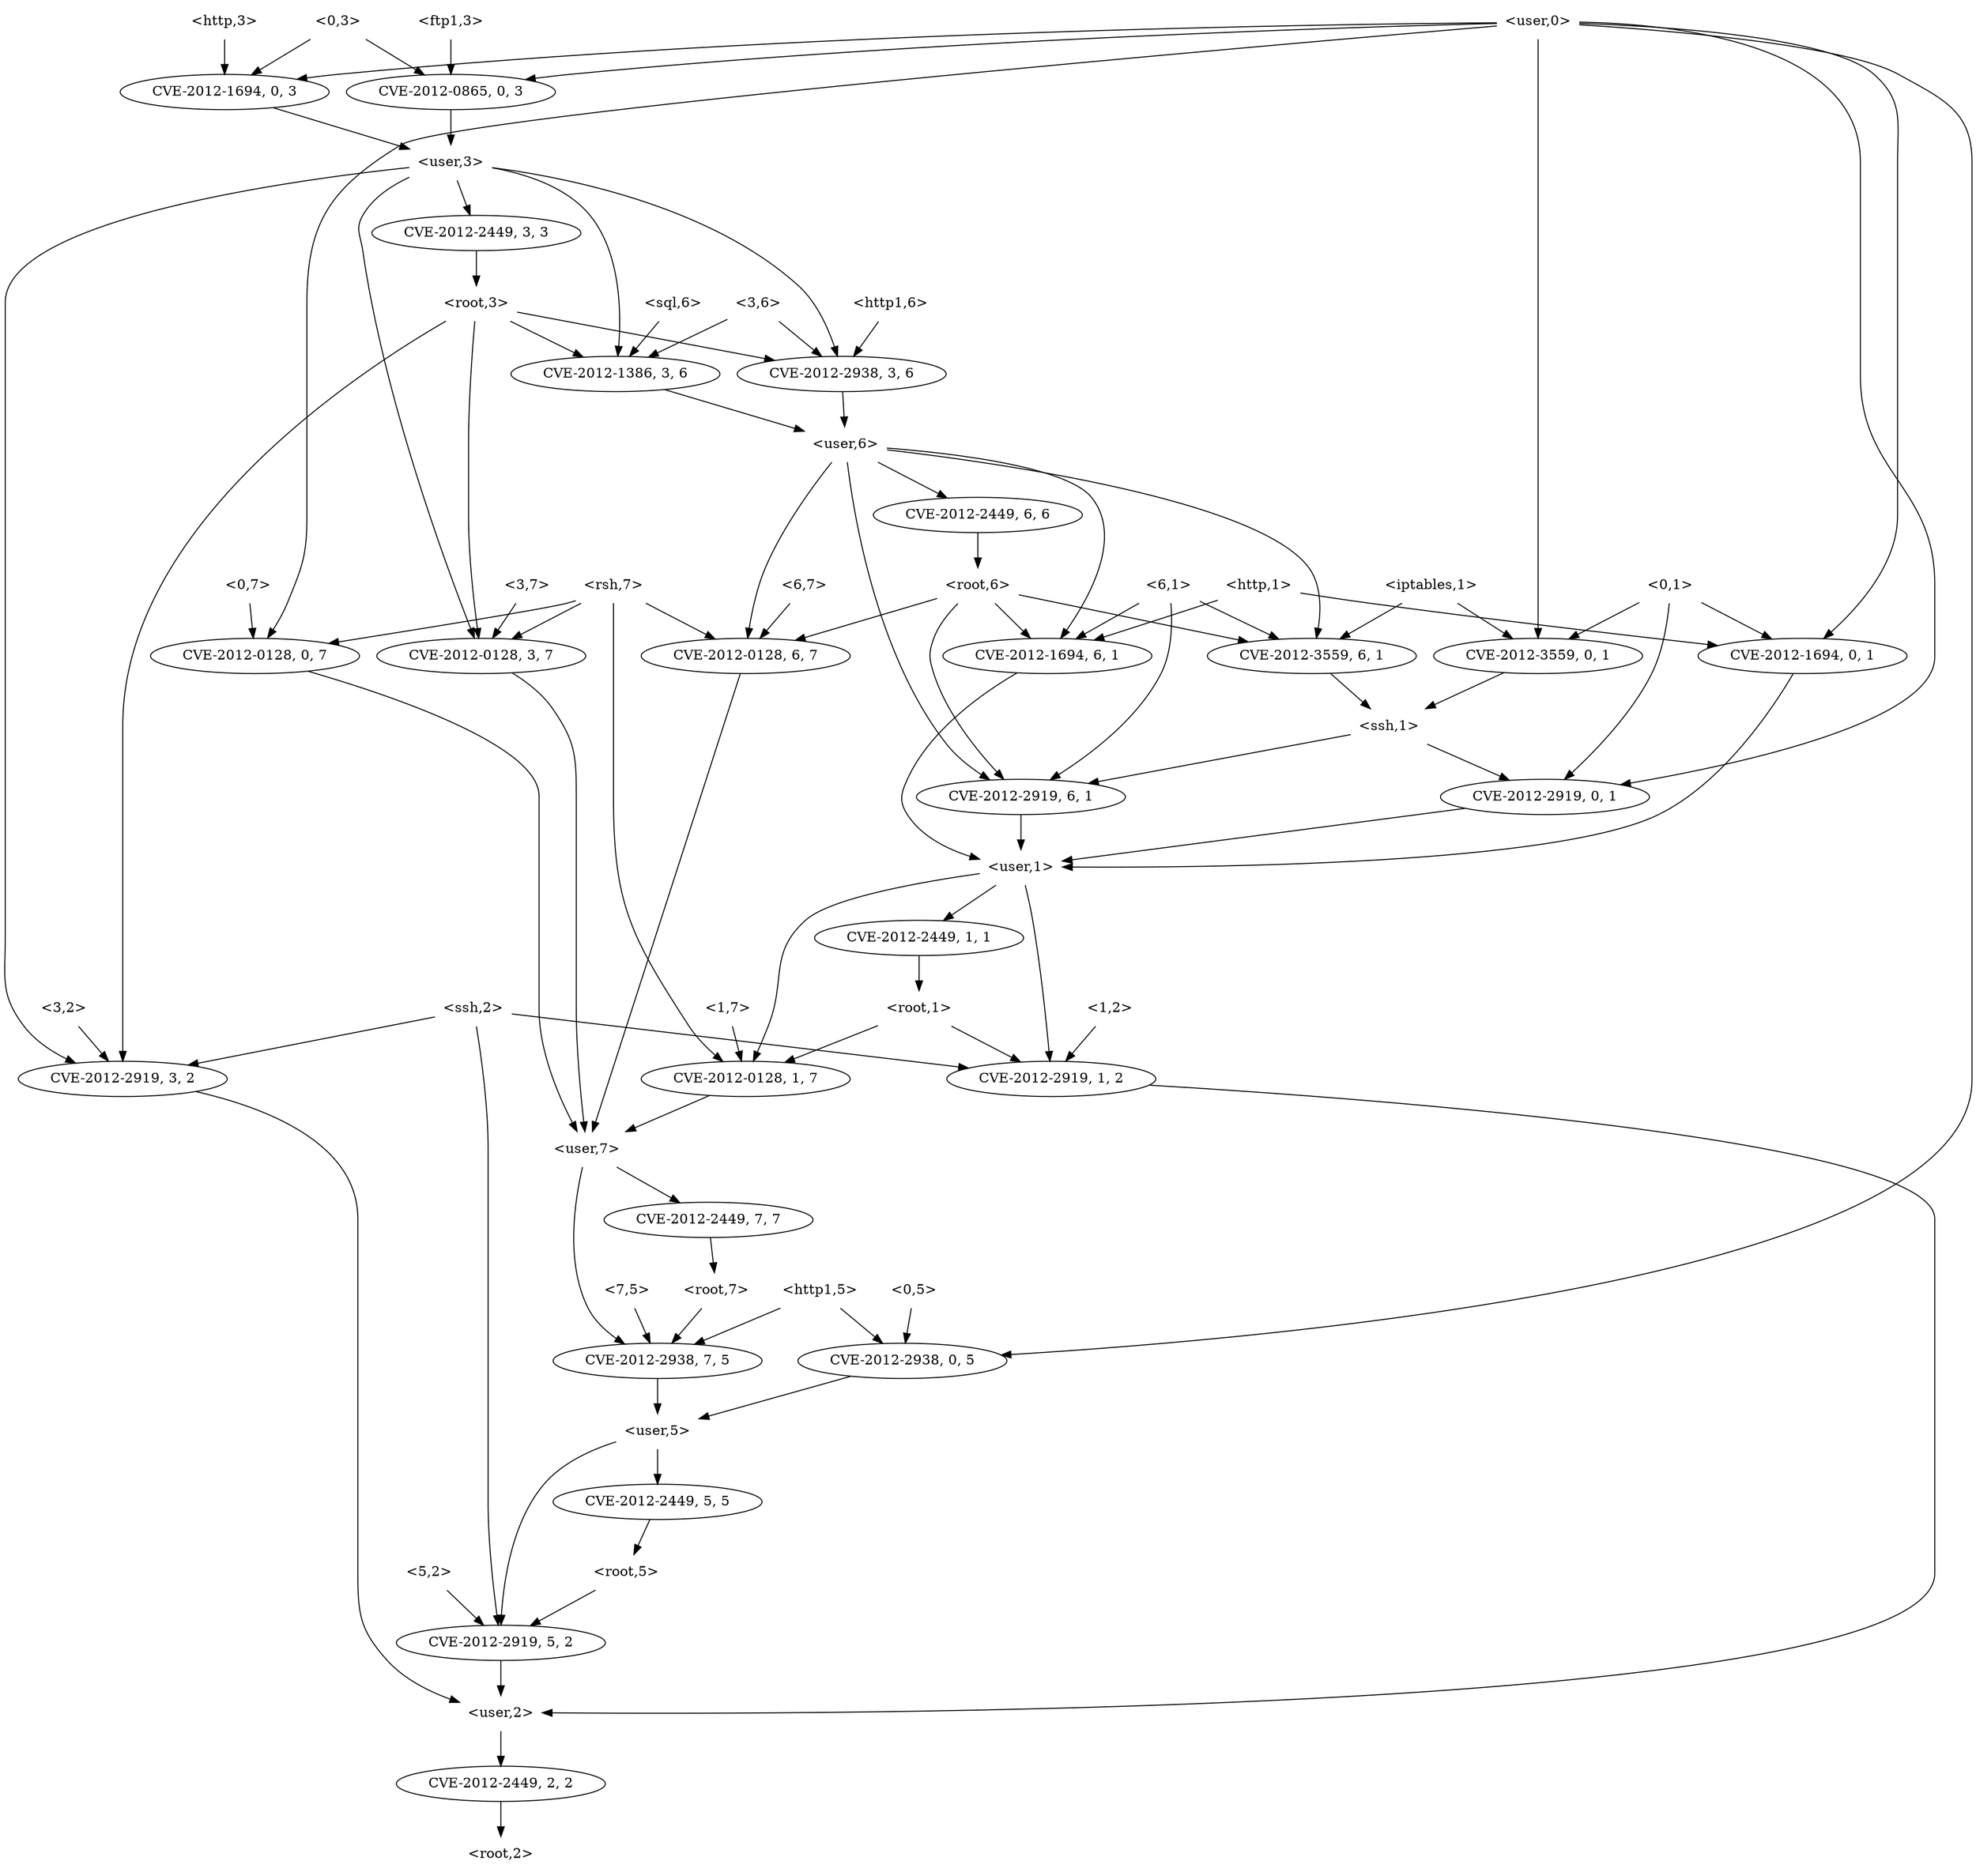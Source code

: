 strict digraph {
	graph [bb="0,0,1818,1908"];
	node [label="\N"];
	"<root,5>"	 [height=0.5,
		pos="847,306",
		shape=plaintext,
		width=0.89583];
	"<v_ssh,5,2>"	 [height=0.5,
		label=<CVE-2012-2919, 5, 2>,
		pos="847,234",
		width=2.4499];
	"<root,5>" -> "<v_ssh,5,2>"	 [pos="e,847,252.1 847,287.7 847,279.98 847,270.71 847,262.11"];
	"<user,2>"	 [height=0.5,
		pos="982,162",
		shape=plaintext,
		width=0.91667];
	"<v_ssh,5,2>" -> "<user,2>"	 [pos="e,949.13,180.04 877.63,217.12 896.12,207.53 919.92,195.19 940.13,184.71"];
	"<0,3>"	 [height=0.5,
		pos="186,1890",
		shape=plaintext,
		width=0.75];
	"<v_ftp1,0,3>"	 [height=0.5,
		label=<CVE-2012-0865, 0, 3>,
		pos="283,1818",
		width=2.4499];
	"<0,3>" -> "<v_ftp1,0,3>"	 [pos="e,259.97,1835.6 209.98,1871.7 222.61,1862.6 238.27,1851.3 251.83,1841.5"];
	"<v_http,0,3>"	 [height=0.5,
		label=<CVE-2012-1694, 0, 3>,
		pos="88,1818",
		width=2.4499];
	"<0,3>" -> "<v_http,0,3>"	 [pos="e,111.05,1835.5 162.03,1871.9 149.17,1862.7 133.17,1851.3 119.34,1841.4"];
	"<user,3>"	 [height=0.5,
		pos="526,1746",
		shape=plaintext,
		width=0.91667];
	"<v_ftp1,0,3>" -> "<user,3>"	 [pos="e,492.78,1756.6 331.88,1802.9 376.15,1790.2 440.73,1771.6 483.05,1759.4"];
	"<v_http,0,3>" -> "<user,3>"	 [pos="e,492.67,1752 152.55,1805.6 163.7,1803.7 175.18,1801.8 186,1800 292.37,1782.5 417.72,1763.3 482.44,1753.5"];
	"<0,5>"	 [height=0.5,
		pos="425,594",
		shape=plaintext,
		width=0.75];
	"<v_http1,0,5>"	 [height=0.5,
		label=<CVE-2012-2938, 0, 5>,
		pos="441,522",
		width=2.4499];
	"<0,5>" -> "<v_http1,0,5>"	 [pos="e,437.09,540.1 428.96,575.7 430.72,567.98 432.84,558.71 434.8,550.11"];
	"<user,5>"	 [height=0.5,
		pos="661,450",
		shape=plaintext,
		width=0.91667];
	"<v_http1,0,5>" -> "<user,5>"	 [pos="e,627.99,461.5 486.58,506.5 525.29,494.18 580.42,476.64 618.28,464.59"];
	"<root,3>"	 [height=0.5,
		pos="749,1602",
		shape=plaintext,
		width=0.89583];
	"<v_rsh,3,7>"	 [height=0.5,
		label=<CVE-2012-0128, 3, 7>,
		pos="188,1242",
		width=2.4499];
	"<root,3>" -> "<v_rsh,3,7>"	 [pos="e,201.18,1260 740.93,1583.8 730.95,1564.1 712.26,1532 688,1512 533.63,1384.5 439.82,1445.7 275,1332 248.85,1314 224.05,1287.3 207.67\
,1267.9"];
	"<v_sql,3,6>"	 [height=0.5,
		label=<CVE-2012-1386, 3, 6>,
		pos="868,1530",
		width=2.4499];
	"<root,3>" -> "<v_sql,3,6>"	 [pos="e,840.42,1547.2 778.11,1583.9 794.28,1574.4 814.55,1562.4 831.74,1552.3"];
	"<v_ssh,3,2>"	 [height=0.5,
		label=<CVE-2012-2919, 3, 2>,
		pos="1660,810",
		width=2.4499];
	"<root,3>" -> "<v_ssh,3,2>"	 [pos="e,1660,828.05 748.34,1583.8 748.54,1563.8 752.07,1531.1 771,1512 772.77,1510.2 1469.6,1332.8 1472,1332 1559.5,1302.3 1660,1335.4\
 1660,1243 1660,1243 1660,1243 1660,953 1660,913 1660,866.65 1660,838.08"];
	"<v_http1,3,6>"	 [height=0.5,
		label=<CVE-2012-2938, 3, 6>,
		pos="591,1530",
		width=2.4499];
	"<root,3>" -> "<v_http1,3,6>"	 [pos="e,626.06,1546.5 716.65,1586.7 693.17,1576.3 661.12,1562.1 635.27,1550.6"];
	"<user,7>"	 [height=0.5,
		pos="537,738",
		shape=plaintext,
		width=0.91667];
	"<v_rsh,3,7>" -> "<user,7>"	 [pos="e,503.76,743.66 214.84,1224.7 249.38,1201.5 305,1155.4 305,1099 305,1099 305,1099 305,881 305,793.41 426.79,758.2 493.88,745.45"];
	"<user,6>"	 [height=0.5,
		pos="865,1458",
		shape=plaintext,
		width=0.91667];
	"<v_sql,3,6>" -> "<user,6>"	 [pos="e,865.73,1476.1 867.26,1511.7 866.93,1504 866.53,1494.7 866.16,1486.1"];
	"<v_ssh,3,2>" -> "<user,2>"	 [pos="e,998.49,180.23 1573.4,806.47 1406.8,799.25 1058,771.63 1058,667 1058,667 1058,667 1058,305 1058,259.64 1027.5,214.75 1005.1,187.95"];
	"<v_http1,3,6>" -> "<user,6>"	 [pos="e,831.73,1467.5 643.83,1515.5 695.66,1502.3 773.73,1482.3 821.92,1470"];
	"<0,1>"	 [height=0.5,
		pos="1436,1314",
		shape=plaintext,
		width=0.75];
	"<v_http,0,1>"	 [height=0.5,
		label=<CVE-2012-1694, 0, 1>,
		pos="1544,1242",
		width=2.4499];
	"<0,1>" -> "<v_http,0,1>"	 [pos="e,1518.6,1259.5 1462.4,1295.9 1476.7,1286.6 1494.6,1275 1509.9,1265.1"];
	"<v_iptables,0,1>"	 [height=0.5,
		label=<CVE-2012-3559, 0, 1>,
		pos="1312,1242",
		width=2.4499];
	"<0,1>" -> "<v_iptables,0,1>"	 [pos="e,1340.4,1259.1 1408.8,1297.6 1391.3,1287.8 1368.4,1274.8 1349.2,1264"];
	"<v_ssh,0,1>"	 [height=0.5,
		label=<CVE-2012-2919, 0, 1>,
		pos="1293,1098",
		width=2.4499];
	"<0,1>" -> "<v_ssh,0,1>"	 [pos="e,1313.6,1115.9 1433.2,1295.7 1429.6,1277 1422.2,1247 1409,1224 1385.9,1183.7 1347.6,1145.9 1321.4,1122.6"];
	"<user,1>"	 [height=0.5,
		pos="959,1026",
		shape=plaintext,
		width=0.91667];
	"<v_http,0,1>" -> "<user,1>"	 [pos="e,992.02,1028.2 1533.6,1224 1511.8,1189.9 1457.6,1113.9 1390,1080 1322.6,1046.2 1097.5,1032.9 1002.2,1028.6"];
	"<ssh,1>"	 [height=0.5,
		pos="1205,1170",
		shape=plaintext,
		width=0.84028];
	"<v_iptables,0,1>" -> "<ssh,1>"	 [pos="e,1231,1188 1286.9,1224.6 1272.9,1215.4 1255.1,1203.8 1239.8,1193.8"];
	"<v_ssh,0,1>" -> "<user,1>"	 [pos="e,992.37,1034 1233.7,1084.6 1167.4,1070.7 1061.6,1048.5 1002.5,1036.1"];
	"<root,7>"	 [height=0.5,
		pos="592,594",
		shape=plaintext,
		width=0.89583];
	"<v_http1,7,5>"	 [height=0.5,
		label=<CVE-2012-2938, 7, 5>,
		pos="653,522",
		width=2.4499];
	"<root,7>" -> "<v_http1,7,5>"	 [pos="e,638.09,540.1 607.08,575.7 614.39,567.3 623.31,557.07 631.34,547.86"];
	"<v_http1,7,5>" -> "<user,5>"	 [pos="e,659.05,468.1 654.98,503.7 655.86,495.98 656.92,486.71 657.9,478.11"];
	"<http,1>"	 [height=0.5,
		pos="1194,1314",
		shape=plaintext,
		width=0.89583];
	"<v_http,6,1>"	 [height=0.5,
		label=<CVE-2012-1694, 6, 1>,
		pos="847,1242",
		width=2.4499];
	"<http,1>" -> "<v_http,6,1>"	 [pos="e,907.39,1255.2 1161.7,1306.5 1106.3,1295.3 992.15,1272.3 917.63,1257.2"];
	"<http,1>" -> "<v_http,0,1>"	 [pos="e,1474.9,1253.3 1226.4,1302.7 1234.4,1300.3 1243,1297.9 1251,1296 1322.8,1278.9 1405.6,1264.4 1464.8,1254.9"];
	"<v_http,6,1>" -> "<user,1>"	 [pos="e,925.6,1037.3 844.31,1223.8 840.35,1192.4 836.31,1124.8 866,1080 877.8,1062.2 897.76,1049.7 916.16,1041.3"];
	"<v_ssh,6,1>"	 [height=0.5,
		label=<CVE-2012-2919, 6, 1>,
		pos="963,1098",
		width=2.4499];
	"<v_ssh,6,1>" -> "<user,1>"	 [pos="e,959.98,1044.1 962.01,1079.7 961.57,1072 961.04,1062.7 960.55,1054.1"];
	"<v_ssh,1,2>"	 [height=0.5,
		label=<CVE-2012-2919, 1, 2>,
		pos="904,810",
		width=2.4499];
	"<user,1>" -> "<v_ssh,1,2>"	 [pos="e,918.63,827.96 959.6,1007.9 960.09,977.84 958.59,913.84 940,864 936.36,854.25 930.58,844.56 924.7,836.17"];
	"<v_root,1,1>"	 [height=0.5,
		label=<CVE-2012-2449, 1, 1>,
		pos="841,954",
		width=2.4499];
	"<user,1>" -> "<v_root,1,1>"	 [pos="e,868.35,971.23 930.13,1007.9 914.24,998.45 894.37,986.66 877.42,976.61"];
	"<v_rsh,1,7>"	 [height=0.5,
		label=<CVE-2012-0128, 1, 7>,
		pos="655,810",
		width=2.4499];
	"<user,1>" -> "<v_rsh,1,7>"	 [pos="e,667.63,828.27 925.74,1025.2 879.95,1023.7 797.14,1014.8 744,972 702.36,938.46 717.87,910.23 691,864 685.69,854.86 679.36,845.21\
 673.51,836.68"];
	"<user,7>" -> "<v_http1,7,5>"	 [pos="e,655.77,540.25 570.38,727.59 592.15,719.63 619.18,705.94 634,684 661.15,643.8 660.36,584.76 656.94,550.46"];
	"<v_root,7,7>"	 [height=0.5,
		label=<CVE-2012-2449, 7, 7>,
		pos="537,666",
		width=2.4499];
	"<user,7>" -> "<v_root,7,7>"	 [pos="e,537,684.1 537,719.7 537,711.98 537,702.71 537,694.11"];
	"<ssh,1>" -> "<v_ssh,0,1>"	 [pos="e,1272.1,1115.6 1226.8,1151.7 1238,1142.7 1251.9,1131.7 1264,1122"];
	"<ssh,1>" -> "<v_ssh,6,1>"	 [pos="e,1011.8,1113.1 1174.4,1160.1 1136,1149.1 1069.6,1129.8 1021.5,1115.9"];
	"<http1,5>"	 [height=0.5,
		pos="506,594",
		shape=plaintext,
		width=0.97917];
	"<http1,5>" -> "<v_http1,7,5>"	 [pos="e,619.76,538.83 541.58,576.05 562.4,566.14 588.81,553.57 610.69,543.15"];
	"<http1,5>" -> "<v_http1,0,5>"	 [pos="e,456.88,540.1 489.93,575.7 482.06,567.22 472.44,556.86 463.83,547.58"];
	"<v_root,7,7>" -> "<root,7>"	 [pos="e,578.43,612.28 550.31,648.05 556.84,639.75 564.83,629.58 572.06,620.38"];
	"<v_root,3,3>"	 [height=0.5,
		label=<CVE-2012-2449, 3, 3>,
		pos="668,1674",
		width=2.4499];
	"<v_root,3,3>" -> "<root,3>"	 [pos="e,729.1,1620.2 687.2,1656.4 697.36,1647.6 710.03,1636.7 721.24,1627"];
	"<6,1>"	 [height=0.5,
		pos="1018,1314",
		shape=plaintext,
		width=0.75];
	"<6,1>" -> "<v_http,6,1>"	 [pos="e,884.46,1258.3 990.9,1301.9 964.87,1291.3 925.01,1274.9 893.83,1262.2"];
	"<v_iptables,6,1>"	 [height=0.5,
		label=<CVE-2012-3559, 6, 1>,
		pos="1117,1242",
		width=2.4499];
	"<6,1>" -> "<v_iptables,6,1>"	 [pos="e,1093.7,1259.5 1042.2,1295.9 1055.2,1286.7 1071.4,1275.3 1085.3,1265.4"];
	"<6,1>" -> "<v_ssh,6,1>"	 [pos="e,967.58,1116.2 1013.6,1295.6 1006.2,1266.1 990.54,1204.2 977,1152 974.82,1143.6 972.41,1134.4 970.21,1126.1"];
	"<v_iptables,6,1>" -> "<ssh,1>"	 [pos="e,1183.4,1188.2 1137.9,1224.4 1149,1215.5 1162.9,1204.5 1175.2,1194.7"];
	"<iptables,1>"	 [height=0.5,
		pos="1303,1314",
		shape=plaintext,
		width=1.1944];
	"<iptables,1>" -> "<v_iptables,6,1>"	 [pos="e,1157,1258.1 1259.9,1296.8 1232,1286.3 1195.7,1272.6 1166.6,1261.7"];
	"<iptables,1>" -> "<v_iptables,0,1>"	 [pos="e,1309.8,1260.1 1305.2,1295.7 1306.2,1288 1307.4,1278.7 1308.5,1270.1"];
	"<sql,6>"	 [height=0.5,
		pos="868,1602",
		shape=plaintext,
		width=0.8125];
	"<sql,6>" -> "<v_sql,3,6>"	 [pos="e,868,1548.1 868,1583.7 868,1576 868,1566.7 868,1558.1"];
	"<root,1>"	 [height=0.5,
		pos="826,882",
		shape=plaintext,
		width=0.89583];
	"<root,1>" -> "<v_ssh,1,2>"	 [pos="e,885.48,827.62 845.28,863.7 855.16,854.84 867.32,843.92 878.01,834.33"];
	"<root,1>" -> "<v_rsh,1,7>"	 [pos="e,692.51,826.35 793.43,867.67 767.58,857.08 731.07,842.14 702.04,830.26"];
	"<v_ssh,1,2>" -> "<user,2>"	 [pos="e,982,180.05 920.54,792.27 943.44,767.26 982,717.63 982,667 982,667 982,667 982,305 982,265 982,218.65 982,190.08"];
	"<v_rsh,1,7>" -> "<user,7>"	 [pos="e,565.87,756.12 627.63,792.76 611.86,783.41 591.81,771.52 574.58,761.29"];
	"<v_rsh,6,7>"	 [height=0.5,
		label=<CVE-2012-0128, 6, 7>,
		pos="615,1242",
		width=2.4499];
	"<v_rsh,6,7>" -> "<user,7>"	 [pos="e,537,756.05 598.46,1224.3 575.56,1199.3 537,1149.6 537,1099 537,1099 537,1099 537,881 537,841 537,794.65 537,766.08"];
	"<user,3>" -> "<v_rsh,3,7>"	 [pos="e,195.49,1260.2 512.35,1728 468.5,1672.8 328.43,1493.3 232,1332 219.83,1311.7 208.04,1287.5 199.73,1269.5"];
	"<user,3>" -> "<v_sql,3,6>"	 [pos="e,854.91,1547.9 559.07,1745.6 608.51,1745 702.53,1737.3 765,1692 810.18,1659.3 798.21,1630.5 829,1584 835.15,1574.7 842.27,1564.8\
 848.73,1556.1"];
	"<user,3>" -> "<v_ssh,3,2>"	 [pos="e,1676.1,827.81 559.04,1742.8 711.89,1732.3 1343,1684 1343,1603 1343,1603 1343,1603 1343,1529 1343,1313 1736,1459 1736,1243 1736\
,1243 1736,1243 1736,953 1736,907.39 1705.1,862.25 1682.8,835.5"];
	"<user,3>" -> "<v_http1,3,6>"	 [pos="e,571.79,1547.7 524.8,1727.7 523.39,1697.2 523.5,1632.7 545,1584 549.68,1573.4 557.21,1563.4 564.84,1555"];
	"<user,3>" -> "<v_root,3,3>"	 [pos="e,635.89,1690.8 559.29,1728.6 579.43,1718.7 605.27,1705.9 626.7,1695.4"];
	"<1,7>"	 [height=0.5,
		pos="655,882",
		shape=plaintext,
		width=0.75];
	"<1,7>" -> "<v_rsh,1,7>"	 [pos="e,655,828.1 655,863.7 655,855.98 655,846.71 655,838.11"];
	"<v_root,2,2>"	 [height=0.5,
		label=<CVE-2012-2449, 2, 2>,
		pos="982,90",
		width=2.4499];
	"<user,2>" -> "<v_root,2,2>"	 [pos="e,982,108.1 982,143.7 982,135.98 982,126.71 982,118.11"];
	"<v_root,6,6>"	 [height=0.5,
		label=<CVE-2012-2449, 6, 6>,
		pos="749,1386",
		width=2.4499];
	"<root,6>"	 [height=0.5,
		pos="749,1314",
		shape=plaintext,
		width=0.89583];
	"<v_root,6,6>" -> "<root,6>"	 [pos="e,749,1332.1 749,1367.7 749,1360 749,1350.7 749,1342.1"];
	"<root,6>" -> "<v_http,6,1>"	 [pos="e,823.95,1259.5 772.97,1295.9 785.83,1286.7 801.83,1275.3 815.66,1265.4"];
	"<root,6>" -> "<v_iptables,6,1>"	 [pos="e,1054.9,1254.8 781.34,1306.8 839.95,1295.7 965.06,1271.9 1044.9,1256.7"];
	"<root,6>" -> "<v_rsh,6,7>"	 [pos="e,645.76,1259.1 716.56,1296.1 697.97,1286.3 674.5,1274.1 654.8,1263.8"];
	"<root,6>" -> "<v_ssh,6,1>"	 [pos="e,912.03,1112.9 744.51,1296 740.53,1277 737.13,1246.2 750,1224 782.74,1167.6 851.84,1134 902.49,1116.1"];
	"<v_root,1,1>" -> "<root,1>"	 [pos="e,829.67,900.1 837.29,935.7 835.64,927.98 833.65,918.71 831.81,910.11"];
	"<3,7>"	 [height=0.5,
		pos="311,1314",
		shape=plaintext,
		width=0.75];
	"<3,7>" -> "<v_rsh,3,7>"	 [pos="e,216.5,1259.2 283.7,1297.5 266.55,1287.7 244.19,1275 225.4,1264.3"];
	"<v_root,5,5>"	 [height=0.5,
		label=<CVE-2012-2449, 5, 5>,
		pos="797,378",
		width=2.4499];
	"<user,5>" -> "<v_root,5,5>"	 [pos="e,765.94,394.99 694.27,431.88 713.14,422.16 736.89,409.94 756.8,399.69"];
	"<user,5>" -> "<v_ssh,5,2>"	 [pos="e,798.03,249.11 664.48,431.66 671.77,399.4 691.54,329.68 733,288 748.34,272.57 769.02,261.12 788.56,252.89"];
	"<v_root,5,5>" -> "<root,5>"	 [pos="e,834.66,324.28 809.1,360.05 814.97,351.84 822.15,341.79 828.67,332.66"];
	"<3,6>"	 [height=0.5,
		pos="671,1602",
		shape=plaintext,
		width=0.75];
	"<3,6>" -> "<v_sql,3,6>"	 [pos="e,819.9,1545.1 698.36,1587.7 701.26,1586.4 704.18,1585.1 707,1584 740.66,1570.6 779.2,1557.8 810.14,1548.2"];
	"<3,6>" -> "<v_http1,3,6>"	 [pos="e,610,1547.6 651.22,1583.7 641.1,1574.8 628.62,1563.9 617.66,1554.3"];
	"<3,2>"	 [height=0.5,
		pos="1791,882",
		shape=plaintext,
		width=0.75];
	"<3,2>" -> "<v_ssh,3,2>"	 [pos="e,1689.8,826.95 1763.9,866.5 1745.1,856.45 1719.7,842.92 1698.8,831.74"];
	"<7,5>"	 [height=0.5,
		pos="708,594",
		shape=plaintext,
		width=0.75];
	"<7,5>" -> "<v_http1,7,5>"	 [pos="e,666.44,540.1 694.4,575.7 687.88,567.39 679.93,557.28 672.75,548.14"];
	"<rsh,7>"	 [height=0.5,
		pos="498,1314",
		shape=plaintext,
		width=0.81944];
	"<v_rsh,0,7>"	 [height=0.5,
		label=<CVE-2012-0128, 0, 7>,
		pos="383,1242",
		width=2.4499];
	"<rsh,7>" -> "<v_rsh,0,7>"	 [pos="e,409.66,1259.2 469.87,1295.9 454.38,1286.5 435.01,1274.7 418.5,1264.6"];
	"<rsh,7>" -> "<v_rsh,3,7>"	 [pos="e,244.78,1255.8 468.28,1306.3 419.41,1295.3 320.93,1273 254.71,1258.1"];
	"<rsh,7>" -> "<v_rsh,6,7>"	 [pos="e,587.88,1259.2 526.62,1295.9 542.38,1286.5 562.08,1274.7 578.89,1264.6"];
	"<rsh,7>" -> "<v_rsh,1,7>"	 [pos="e,641.5,827.82 501.57,1295.9 505.38,1277.9 511.72,1248.9 518,1224 558.68,1062.9 548.96,1014.7 619,864 623.45,854.42 629.56,844.65\
 635.48,836.15"];
	"<v_rsh,0,7>" -> "<user,7>"	 [pos="e,509.45,756.18 390.89,1223.9 402.29,1197.7 422,1145.5 422,1099 422,1099 422,1099 422,881 422,829.97 467.41,787 501.16,762.11"];
	"<6,7>"	 [height=0.5,
		pos="670,1314",
		shape=plaintext,
		width=0.75];
	"<6,7>" -> "<v_rsh,6,7>"	 [pos="e,628.44,1260.1 656.4,1295.7 649.88,1287.4 641.93,1277.3 634.75,1268.1"];
	"<ssh,2>"	 [height=0.5,
		pos="1020,882",
		shape=plaintext,
		width=0.84028];
	"<ssh,2>" -> "<v_ssh,1,2>"	 [pos="e,930.89,827.23 991.62,863.88 976,854.45 956.47,842.66 939.8,832.61"];
	"<ssh,2>" -> "<v_ssh,3,2>"	 [pos="e,1584.3,819.28 1050.4,877.67 1144,867.44 1429.5,836.21 1574.1,820.39"];
	"<ssh,2>" -> "<v_ssh,5,2>"	 [pos="e,862.05,251.83 1020,863.95 1020,837.29 1020,784.11 1020,739 1020,739 1020,739 1020,593 1020,455.44 915.18,315.12 868.72,259.68"];
	"<5,2>"	 [height=0.5,
		pos="769,306",
		shape=plaintext,
		width=0.75];
	"<5,2>" -> "<v_ssh,5,2>"	 [pos="e,828.48,251.62 788.28,287.7 798.16,278.84 810.32,267.92 821.01,258.33"];
	"<http,3>"	 [height=0.5,
		pos="88,1890",
		shape=plaintext,
		width=0.89583];
	"<http,3>" -> "<v_http,0,3>"	 [pos="e,88,1836.1 88,1871.7 88,1864 88,1854.7 88,1846.1"];
	"<ftp1,3>"	 [height=0.5,
		pos="283,1890",
		shape=plaintext,
		width=0.89583];
	"<ftp1,3>" -> "<v_ftp1,0,3>"	 [pos="e,283,1836.1 283,1871.7 283,1864 283,1854.7 283,1846.1"];
	"<user,6>" -> "<v_http,6,1>"	 [pos="e,848.45,1260.2 863.56,1439.8 860.44,1402.8 853.07,1315.2 849.3,1270.4"];
	"<user,6>" -> "<v_iptables,6,1>"	 [pos="e,1106.3,1260.2 898.3,1444.4 921.38,1435 952.27,1420.8 977,1404 1015.8,1377.7 1023.2,1367.3 1054,1332 1071.5,1311.9 1088.9,1287 \
1100.9,1268.6"];
	"<user,6>" -> "<v_root,6,6>"	 [pos="e,775.89,1403.2 836.62,1439.9 821,1430.5 801.47,1418.7 784.8,1408.6"];
	"<user,6>" -> "<v_rsh,6,7>"	 [pos="e,613.52,1260.1 831.99,1453 778.7,1445.8 677.14,1429.1 652,1404 616.42,1368.5 612.22,1306.1 613.11,1270.3"];
	"<user,6>" -> "<v_ssh,6,1>"	 [pos="e,963,1116 887.24,1439.9 916.15,1415.6 963,1368 963,1315 963,1315 963,1315 963,1241 963,1201 963,1154.7 963,1126.1"];
	"<root,2>"	 [height=0.5,
		pos="982,18",
		shape=plaintext,
		width=0.89583];
	"<http1,6>"	 [height=0.5,
		pos="590,1602",
		shape=plaintext,
		width=0.97917];
	"<http1,6>" -> "<v_http1,3,6>"	 [pos="e,590.76,1548.1 590.25,1583.7 590.36,1576 590.49,1566.7 590.61,1558.1"];
	"<v_root,2,2>" -> "<root,2>"	 [pos="e,982,36.104 982,71.697 982,63.983 982,54.712 982,46.112"];
	"<user,0>"	 [height=0.5,
		pos="437,1890",
		shape=plaintext,
		width=0.91667];
	"<user,0>" -> "<v_rsh,0,7>"	 [pos="e,397.93,1259.9 437,1872 437,1845.3 437,1792.1 437,1747 437,1747 437,1747 437,1601 437,1465.2 462.72,1424.6 419,1296 415.65,1286.2\
 409.94,1276.4 404.05,1268"];
	"<user,0>" -> "<v_ftp1,0,3>"	 [pos="e,317.32,1834.6 403.96,1874 381.31,1863.7 351.04,1849.9 326.44,1838.7"];
	"<user,0>" -> "<v_http1,0,5>"	 [pos="e,375.88,534.24 426.59,1871.7 374.24,1784.6 140.38,1392.6 91,1260 76.88,1222.1 72,1211.4 72,1171 72,1171 72,1171 72,665 72,602.6\
 258.14,557.2 366.01,536.14"];
	"<user,0>" -> "<v_iptables,0,1>"	 [pos="e,1328.6,1259.9 470.04,1887.6 637.13,1880 1381,1841.2 1381,1747 1381,1747 1381,1747 1381,1385 1381,1343.8 1374.1,1332.5 1355,1296\
 1349.7,1286 1342.4,1276.1 1335.3,1267.6"];
	"<user,0>" -> "<v_http,0,1>"	 [pos="e,1560.5,1259.7 470.3,1888.6 655.58,1886.1 1552.9,1872.2 1598,1836 1629.9,1810.4 1622,1788 1622,1747 1622,1747 1622,1747 1622,1385\
 1622,1339.1 1590.3,1294.1 1567.3,1267.4"];
	"<user,0>" -> "<v_http,0,3>"	 [pos="e,148.47,1831.1 403.85,1882.4 347.87,1871.1 233.4,1848.2 158.74,1833.2"];
	"<user,0>" -> "<v_ssh,0,1>"	 [pos="e,1377.8,1103.1 470.09,1888.5 658.15,1885.1 1584,1862.4 1584,1747 1584,1747 1584,1747 1584,1601 1584,1431.5 1738.5,1362.6 1641,1224\
 1584.2,1143.2 1470,1114.4 1387.9,1104.2"];
	"<1,2>"	 [height=0.5,
		pos="904,882",
		shape=plaintext,
		width=0.75];
	"<1,2>" -> "<v_ssh,1,2>"	 [pos="e,904,828.1 904,863.7 904,855.98 904,846.71 904,838.11"];
	"<0,7>"	 [height=0.5,
		pos="383,1314",
		shape=plaintext,
		width=0.75];
	"<0,7>" -> "<v_rsh,0,7>"	 [pos="e,383,1260.1 383,1295.7 383,1288 383,1278.7 383,1270.1"];
}
